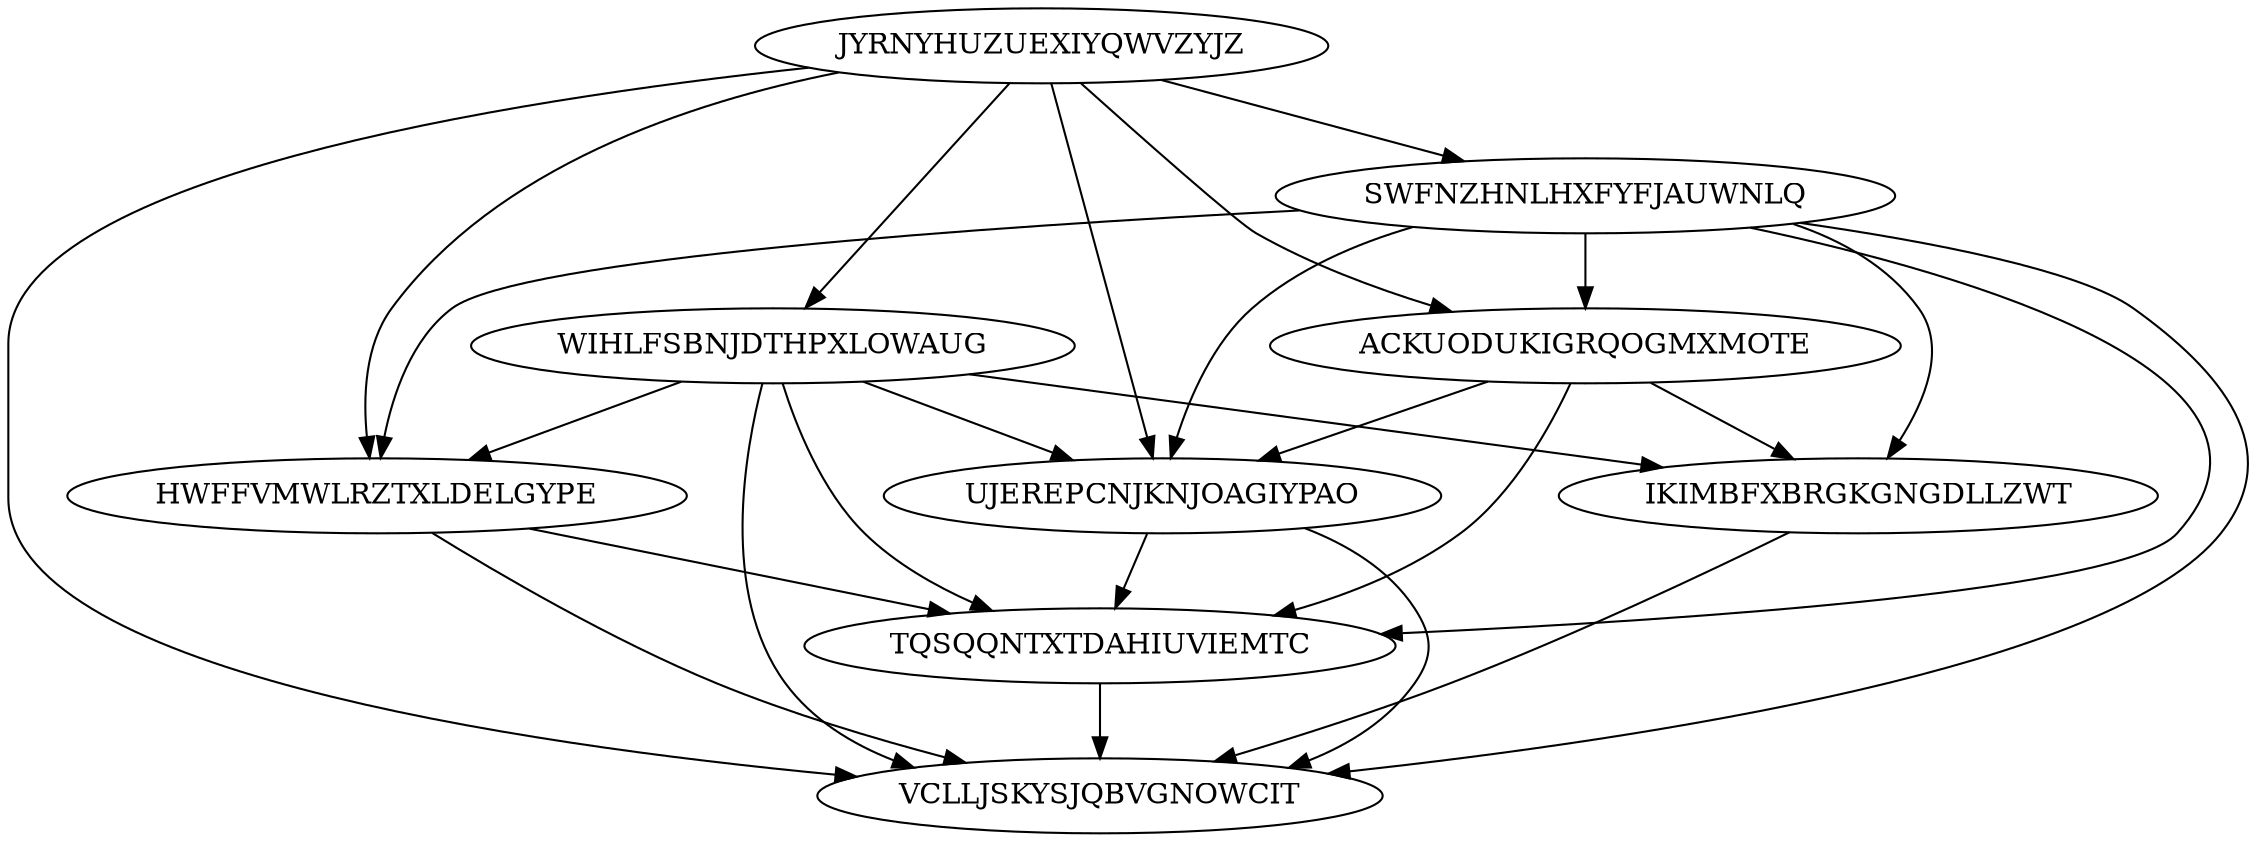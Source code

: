 digraph N9M26 {
	JYRNYHUZUEXIYQWVZYJZ	[Weight=13];
	WIHLFSBNJDTHPXLOWAUG	[Weight=17];
	SWFNZHNLHXFYFJAUWNLQ	[Weight=17];
	ACKUODUKIGRQOGMXMOTE	[Weight=13];
	HWFFVMWLRZTXLDELGYPE	[Weight=18];
	UJEREPCNJKNJOAGIYPAO	[Weight=18];
	TQSQQNTXTDAHIUVIEMTC	[Weight=19];
	IKIMBFXBRGKGNGDLLZWT	[Weight=16];
	VCLLJSKYSJQBVGNOWCIT	[Weight=13];
	SWFNZHNLHXFYFJAUWNLQ -> IKIMBFXBRGKGNGDLLZWT [Weight=17];
	JYRNYHUZUEXIYQWVZYJZ -> UJEREPCNJKNJOAGIYPAO [Weight=17];
	JYRNYHUZUEXIYQWVZYJZ -> ACKUODUKIGRQOGMXMOTE [Weight=12];
	WIHLFSBNJDTHPXLOWAUG -> VCLLJSKYSJQBVGNOWCIT [Weight=15];
	SWFNZHNLHXFYFJAUWNLQ -> TQSQQNTXTDAHIUVIEMTC [Weight=16];
	ACKUODUKIGRQOGMXMOTE -> UJEREPCNJKNJOAGIYPAO [Weight=16];
	HWFFVMWLRZTXLDELGYPE -> VCLLJSKYSJQBVGNOWCIT [Weight=20];
	UJEREPCNJKNJOAGIYPAO -> VCLLJSKYSJQBVGNOWCIT [Weight=18];
	WIHLFSBNJDTHPXLOWAUG -> HWFFVMWLRZTXLDELGYPE [Weight=20];
	SWFNZHNLHXFYFJAUWNLQ -> UJEREPCNJKNJOAGIYPAO [Weight=20];
	SWFNZHNLHXFYFJAUWNLQ -> ACKUODUKIGRQOGMXMOTE [Weight=15];
	IKIMBFXBRGKGNGDLLZWT -> VCLLJSKYSJQBVGNOWCIT [Weight=20];
	WIHLFSBNJDTHPXLOWAUG -> UJEREPCNJKNJOAGIYPAO [Weight=13];
	SWFNZHNLHXFYFJAUWNLQ -> HWFFVMWLRZTXLDELGYPE [Weight=18];
	JYRNYHUZUEXIYQWVZYJZ -> VCLLJSKYSJQBVGNOWCIT [Weight=14];
	JYRNYHUZUEXIYQWVZYJZ -> SWFNZHNLHXFYFJAUWNLQ [Weight=11];
	JYRNYHUZUEXIYQWVZYJZ -> WIHLFSBNJDTHPXLOWAUG [Weight=19];
	ACKUODUKIGRQOGMXMOTE -> TQSQQNTXTDAHIUVIEMTC [Weight=12];
	WIHLFSBNJDTHPXLOWAUG -> TQSQQNTXTDAHIUVIEMTC [Weight=11];
	TQSQQNTXTDAHIUVIEMTC -> VCLLJSKYSJQBVGNOWCIT [Weight=15];
	UJEREPCNJKNJOAGIYPAO -> TQSQQNTXTDAHIUVIEMTC [Weight=14];
	WIHLFSBNJDTHPXLOWAUG -> IKIMBFXBRGKGNGDLLZWT [Weight=14];
	ACKUODUKIGRQOGMXMOTE -> IKIMBFXBRGKGNGDLLZWT [Weight=20];
	HWFFVMWLRZTXLDELGYPE -> TQSQQNTXTDAHIUVIEMTC [Weight=20];
	JYRNYHUZUEXIYQWVZYJZ -> HWFFVMWLRZTXLDELGYPE [Weight=11];
	SWFNZHNLHXFYFJAUWNLQ -> VCLLJSKYSJQBVGNOWCIT [Weight=11];
}
